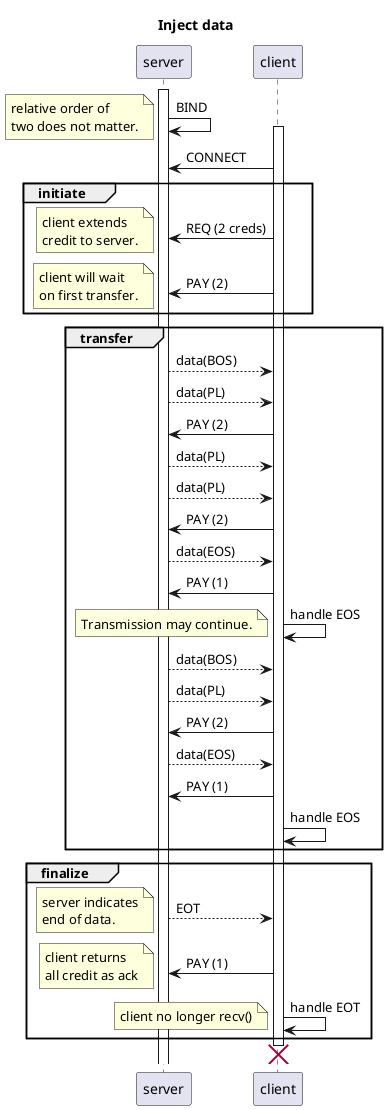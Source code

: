 @startuml
title Inject data
activate server
server -> server : BIND
note left
        relative order of
        two does not matter.
end note

activate client
client -> server : CONNECT

group initiate
client -> server : REQ (2 creds)
note left
        client extends
        credit to server.
end note
client -> server : PAY (2)
note left
        client will wait
        on first transfer.
end note
end
group transfer
server --> client : data(BOS)
server --> client : data(PL)
client -> server : PAY (2)
server --> client : data(PL)
server --> client : data(PL)
client -> server : PAY (2)
server --> client : data(EOS)
client -> server : PAY (1)
client -> client : handle EOS 
note left
Transmission may continue.
end note
server --> client : data(BOS)
server --> client : data(PL)
client -> server : PAY (2)
server --> client : data(EOS)
client -> server : PAY (1)
client -> client : handle EOS 
end
group finalize
server --> client : EOT
note left
server indicates
end of data.
end note

client -> server : PAY (1)
note left
client returns
all credit as ack
end note

client -> client : handle EOT
note left
client no longer recv()
end note
end

destroy client
@enduml

